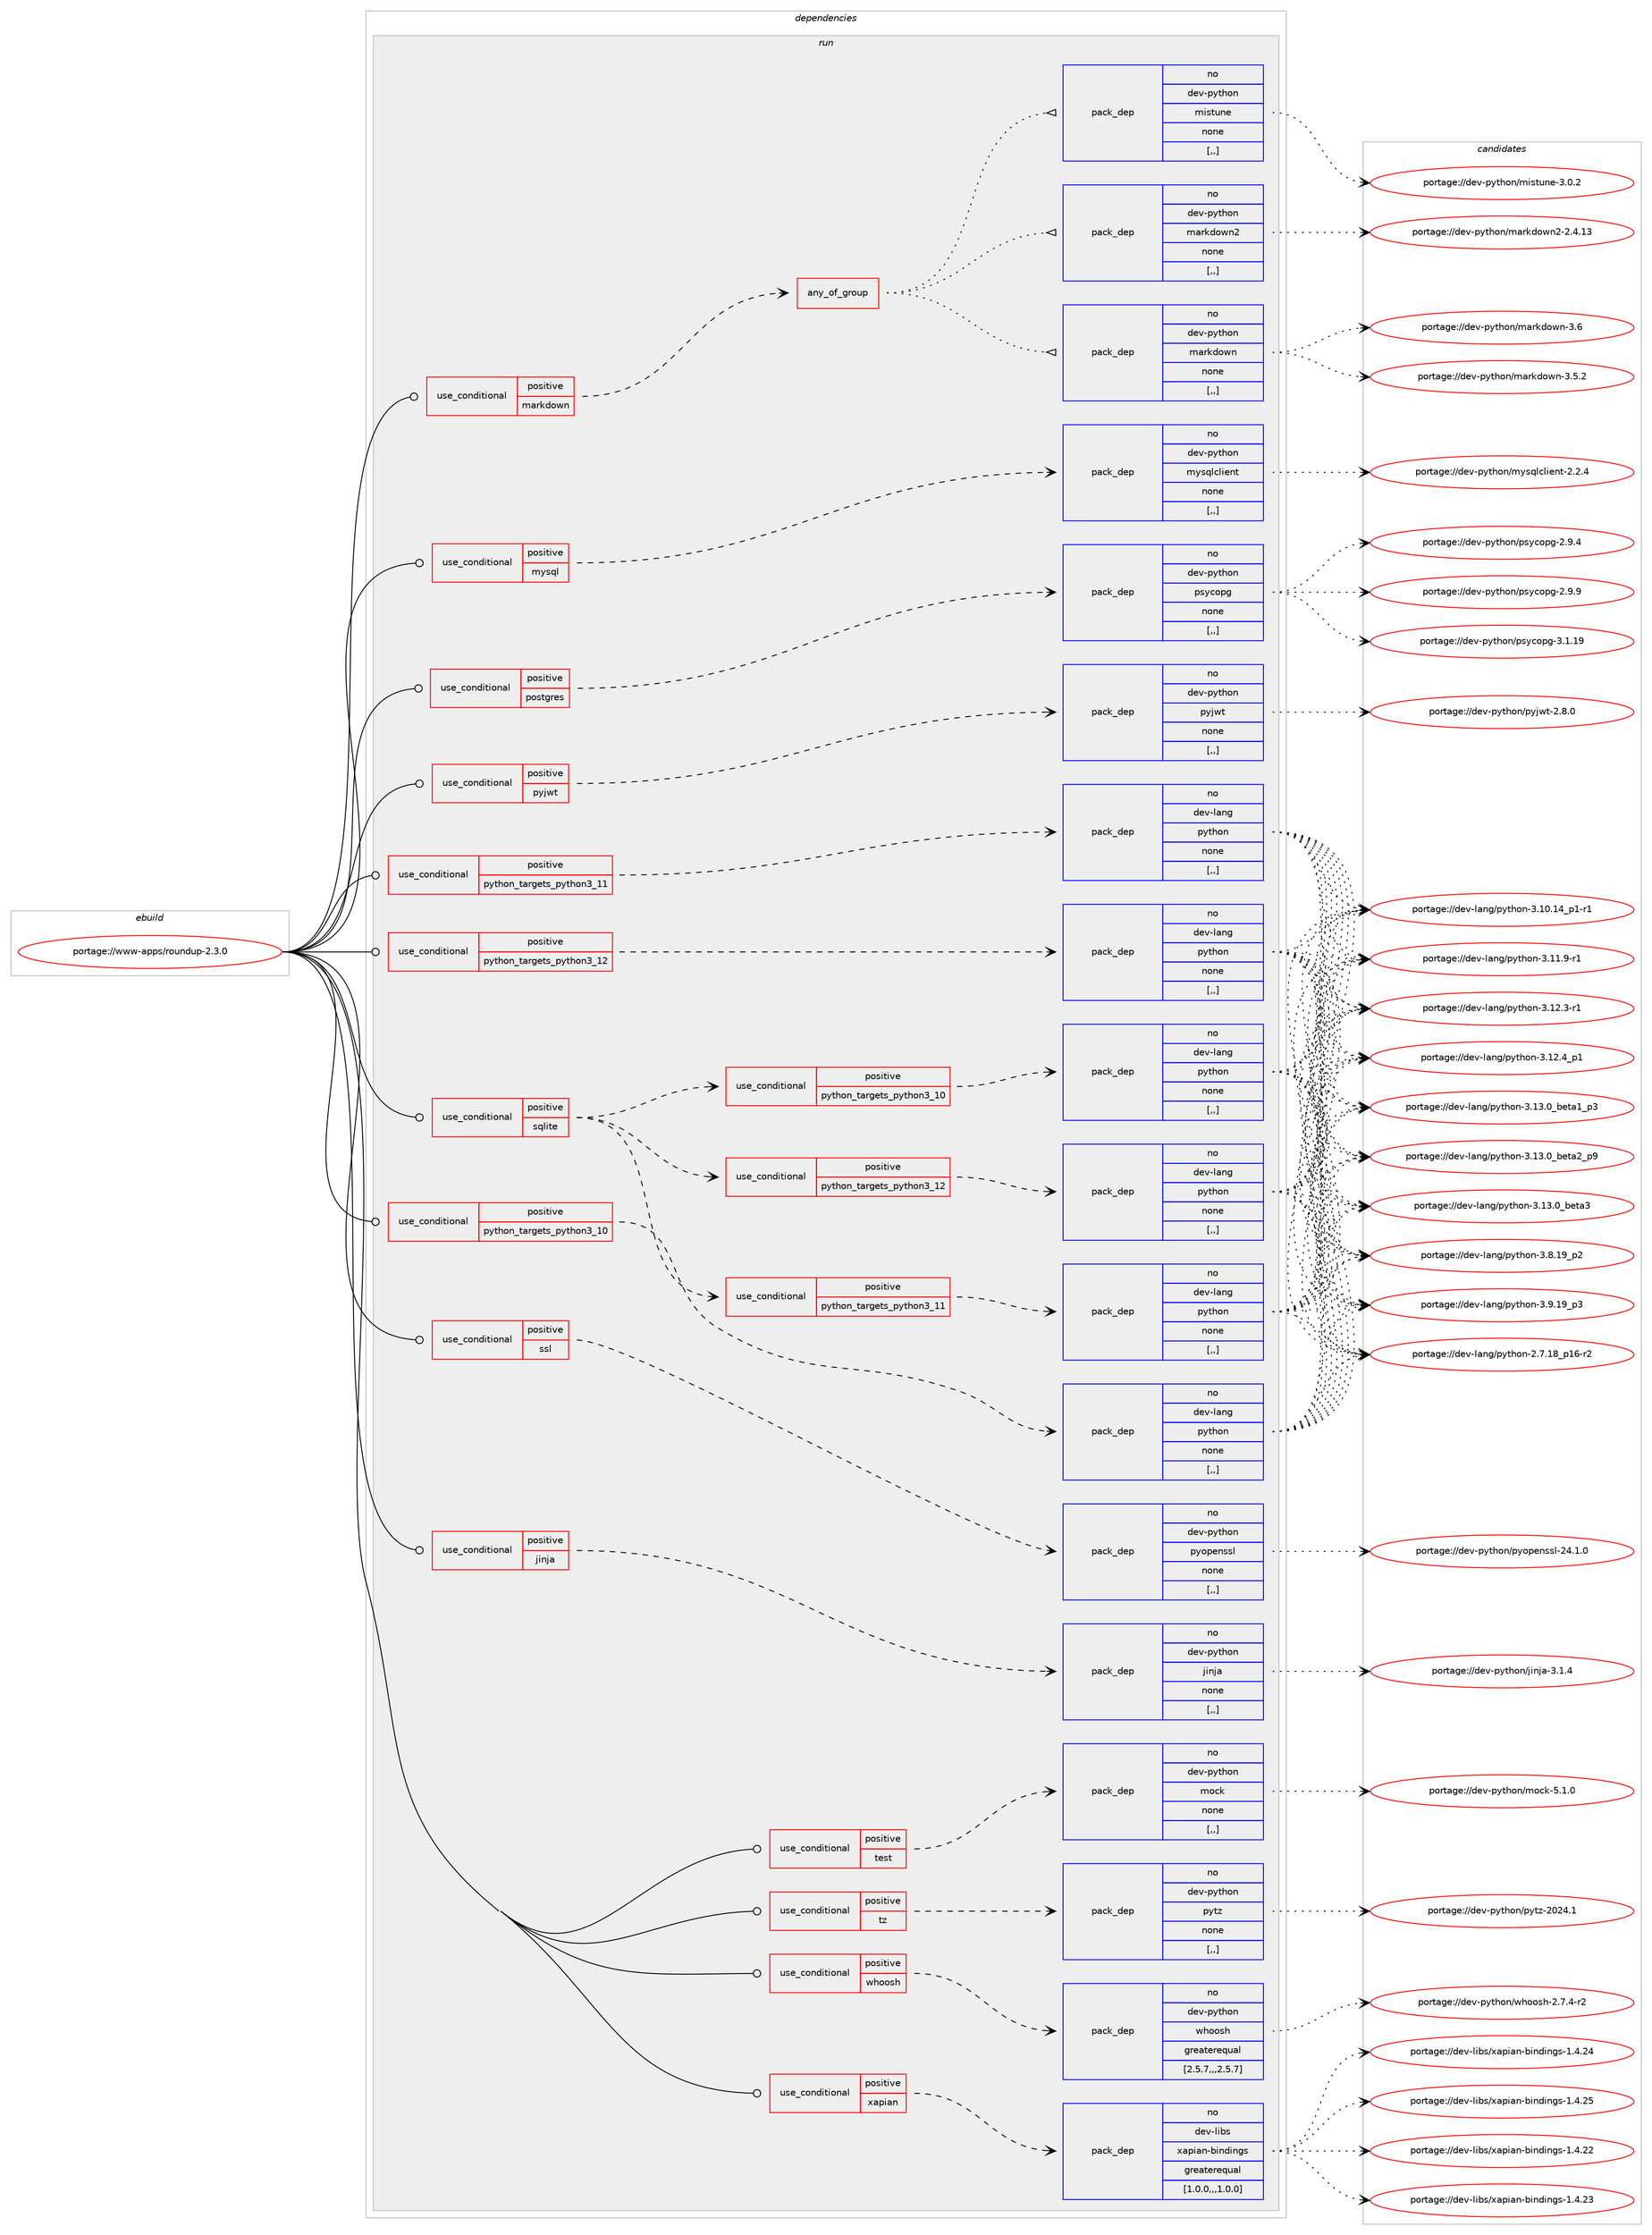 digraph prolog {

# *************
# Graph options
# *************

newrank=true;
concentrate=true;
compound=true;
graph [rankdir=LR,fontname=Helvetica,fontsize=10,ranksep=1.5];#, ranksep=2.5, nodesep=0.2];
edge  [arrowhead=vee];
node  [fontname=Helvetica,fontsize=10];

# **********
# The ebuild
# **********

subgraph cluster_leftcol {
color=gray;
rank=same;
label=<<i>ebuild</i>>;
id [label="portage://www-apps/roundup-2.3.0", color=red, width=4, href="../www-apps/roundup-2.3.0.svg"];
}

# ****************
# The dependencies
# ****************

subgraph cluster_midcol {
color=gray;
label=<<i>dependencies</i>>;
subgraph cluster_compile {
fillcolor="#eeeeee";
style=filled;
label=<<i>compile</i>>;
}
subgraph cluster_compileandrun {
fillcolor="#eeeeee";
style=filled;
label=<<i>compile and run</i>>;
}
subgraph cluster_run {
fillcolor="#eeeeee";
style=filled;
label=<<i>run</i>>;
subgraph cond116481 {
dependency437905 [label=<<TABLE BORDER="0" CELLBORDER="1" CELLSPACING="0" CELLPADDING="4"><TR><TD ROWSPAN="3" CELLPADDING="10">use_conditional</TD></TR><TR><TD>positive</TD></TR><TR><TD>jinja</TD></TR></TABLE>>, shape=none, color=red];
subgraph pack318194 {
dependency437906 [label=<<TABLE BORDER="0" CELLBORDER="1" CELLSPACING="0" CELLPADDING="4" WIDTH="220"><TR><TD ROWSPAN="6" CELLPADDING="30">pack_dep</TD></TR><TR><TD WIDTH="110">no</TD></TR><TR><TD>dev-python</TD></TR><TR><TD>jinja</TD></TR><TR><TD>none</TD></TR><TR><TD>[,,]</TD></TR></TABLE>>, shape=none, color=blue];
}
dependency437905:e -> dependency437906:w [weight=20,style="dashed",arrowhead="vee"];
}
id:e -> dependency437905:w [weight=20,style="solid",arrowhead="odot"];
subgraph cond116482 {
dependency437907 [label=<<TABLE BORDER="0" CELLBORDER="1" CELLSPACING="0" CELLPADDING="4"><TR><TD ROWSPAN="3" CELLPADDING="10">use_conditional</TD></TR><TR><TD>positive</TD></TR><TR><TD>markdown</TD></TR></TABLE>>, shape=none, color=red];
subgraph any3028 {
dependency437908 [label=<<TABLE BORDER="0" CELLBORDER="1" CELLSPACING="0" CELLPADDING="4"><TR><TD CELLPADDING="10">any_of_group</TD></TR></TABLE>>, shape=none, color=red];subgraph pack318195 {
dependency437909 [label=<<TABLE BORDER="0" CELLBORDER="1" CELLSPACING="0" CELLPADDING="4" WIDTH="220"><TR><TD ROWSPAN="6" CELLPADDING="30">pack_dep</TD></TR><TR><TD WIDTH="110">no</TD></TR><TR><TD>dev-python</TD></TR><TR><TD>markdown</TD></TR><TR><TD>none</TD></TR><TR><TD>[,,]</TD></TR></TABLE>>, shape=none, color=blue];
}
dependency437908:e -> dependency437909:w [weight=20,style="dotted",arrowhead="oinv"];
subgraph pack318196 {
dependency437910 [label=<<TABLE BORDER="0" CELLBORDER="1" CELLSPACING="0" CELLPADDING="4" WIDTH="220"><TR><TD ROWSPAN="6" CELLPADDING="30">pack_dep</TD></TR><TR><TD WIDTH="110">no</TD></TR><TR><TD>dev-python</TD></TR><TR><TD>markdown2</TD></TR><TR><TD>none</TD></TR><TR><TD>[,,]</TD></TR></TABLE>>, shape=none, color=blue];
}
dependency437908:e -> dependency437910:w [weight=20,style="dotted",arrowhead="oinv"];
subgraph pack318197 {
dependency437911 [label=<<TABLE BORDER="0" CELLBORDER="1" CELLSPACING="0" CELLPADDING="4" WIDTH="220"><TR><TD ROWSPAN="6" CELLPADDING="30">pack_dep</TD></TR><TR><TD WIDTH="110">no</TD></TR><TR><TD>dev-python</TD></TR><TR><TD>mistune</TD></TR><TR><TD>none</TD></TR><TR><TD>[,,]</TD></TR></TABLE>>, shape=none, color=blue];
}
dependency437908:e -> dependency437911:w [weight=20,style="dotted",arrowhead="oinv"];
}
dependency437907:e -> dependency437908:w [weight=20,style="dashed",arrowhead="vee"];
}
id:e -> dependency437907:w [weight=20,style="solid",arrowhead="odot"];
subgraph cond116483 {
dependency437912 [label=<<TABLE BORDER="0" CELLBORDER="1" CELLSPACING="0" CELLPADDING="4"><TR><TD ROWSPAN="3" CELLPADDING="10">use_conditional</TD></TR><TR><TD>positive</TD></TR><TR><TD>mysql</TD></TR></TABLE>>, shape=none, color=red];
subgraph pack318198 {
dependency437913 [label=<<TABLE BORDER="0" CELLBORDER="1" CELLSPACING="0" CELLPADDING="4" WIDTH="220"><TR><TD ROWSPAN="6" CELLPADDING="30">pack_dep</TD></TR><TR><TD WIDTH="110">no</TD></TR><TR><TD>dev-python</TD></TR><TR><TD>mysqlclient</TD></TR><TR><TD>none</TD></TR><TR><TD>[,,]</TD></TR></TABLE>>, shape=none, color=blue];
}
dependency437912:e -> dependency437913:w [weight=20,style="dashed",arrowhead="vee"];
}
id:e -> dependency437912:w [weight=20,style="solid",arrowhead="odot"];
subgraph cond116484 {
dependency437914 [label=<<TABLE BORDER="0" CELLBORDER="1" CELLSPACING="0" CELLPADDING="4"><TR><TD ROWSPAN="3" CELLPADDING="10">use_conditional</TD></TR><TR><TD>positive</TD></TR><TR><TD>postgres</TD></TR></TABLE>>, shape=none, color=red];
subgraph pack318199 {
dependency437915 [label=<<TABLE BORDER="0" CELLBORDER="1" CELLSPACING="0" CELLPADDING="4" WIDTH="220"><TR><TD ROWSPAN="6" CELLPADDING="30">pack_dep</TD></TR><TR><TD WIDTH="110">no</TD></TR><TR><TD>dev-python</TD></TR><TR><TD>psycopg</TD></TR><TR><TD>none</TD></TR><TR><TD>[,,]</TD></TR></TABLE>>, shape=none, color=blue];
}
dependency437914:e -> dependency437915:w [weight=20,style="dashed",arrowhead="vee"];
}
id:e -> dependency437914:w [weight=20,style="solid",arrowhead="odot"];
subgraph cond116485 {
dependency437916 [label=<<TABLE BORDER="0" CELLBORDER="1" CELLSPACING="0" CELLPADDING="4"><TR><TD ROWSPAN="3" CELLPADDING="10">use_conditional</TD></TR><TR><TD>positive</TD></TR><TR><TD>pyjwt</TD></TR></TABLE>>, shape=none, color=red];
subgraph pack318200 {
dependency437917 [label=<<TABLE BORDER="0" CELLBORDER="1" CELLSPACING="0" CELLPADDING="4" WIDTH="220"><TR><TD ROWSPAN="6" CELLPADDING="30">pack_dep</TD></TR><TR><TD WIDTH="110">no</TD></TR><TR><TD>dev-python</TD></TR><TR><TD>pyjwt</TD></TR><TR><TD>none</TD></TR><TR><TD>[,,]</TD></TR></TABLE>>, shape=none, color=blue];
}
dependency437916:e -> dependency437917:w [weight=20,style="dashed",arrowhead="vee"];
}
id:e -> dependency437916:w [weight=20,style="solid",arrowhead="odot"];
subgraph cond116486 {
dependency437918 [label=<<TABLE BORDER="0" CELLBORDER="1" CELLSPACING="0" CELLPADDING="4"><TR><TD ROWSPAN="3" CELLPADDING="10">use_conditional</TD></TR><TR><TD>positive</TD></TR><TR><TD>python_targets_python3_10</TD></TR></TABLE>>, shape=none, color=red];
subgraph pack318201 {
dependency437919 [label=<<TABLE BORDER="0" CELLBORDER="1" CELLSPACING="0" CELLPADDING="4" WIDTH="220"><TR><TD ROWSPAN="6" CELLPADDING="30">pack_dep</TD></TR><TR><TD WIDTH="110">no</TD></TR><TR><TD>dev-lang</TD></TR><TR><TD>python</TD></TR><TR><TD>none</TD></TR><TR><TD>[,,]</TD></TR></TABLE>>, shape=none, color=blue];
}
dependency437918:e -> dependency437919:w [weight=20,style="dashed",arrowhead="vee"];
}
id:e -> dependency437918:w [weight=20,style="solid",arrowhead="odot"];
subgraph cond116487 {
dependency437920 [label=<<TABLE BORDER="0" CELLBORDER="1" CELLSPACING="0" CELLPADDING="4"><TR><TD ROWSPAN="3" CELLPADDING="10">use_conditional</TD></TR><TR><TD>positive</TD></TR><TR><TD>python_targets_python3_11</TD></TR></TABLE>>, shape=none, color=red];
subgraph pack318202 {
dependency437921 [label=<<TABLE BORDER="0" CELLBORDER="1" CELLSPACING="0" CELLPADDING="4" WIDTH="220"><TR><TD ROWSPAN="6" CELLPADDING="30">pack_dep</TD></TR><TR><TD WIDTH="110">no</TD></TR><TR><TD>dev-lang</TD></TR><TR><TD>python</TD></TR><TR><TD>none</TD></TR><TR><TD>[,,]</TD></TR></TABLE>>, shape=none, color=blue];
}
dependency437920:e -> dependency437921:w [weight=20,style="dashed",arrowhead="vee"];
}
id:e -> dependency437920:w [weight=20,style="solid",arrowhead="odot"];
subgraph cond116488 {
dependency437922 [label=<<TABLE BORDER="0" CELLBORDER="1" CELLSPACING="0" CELLPADDING="4"><TR><TD ROWSPAN="3" CELLPADDING="10">use_conditional</TD></TR><TR><TD>positive</TD></TR><TR><TD>python_targets_python3_12</TD></TR></TABLE>>, shape=none, color=red];
subgraph pack318203 {
dependency437923 [label=<<TABLE BORDER="0" CELLBORDER="1" CELLSPACING="0" CELLPADDING="4" WIDTH="220"><TR><TD ROWSPAN="6" CELLPADDING="30">pack_dep</TD></TR><TR><TD WIDTH="110">no</TD></TR><TR><TD>dev-lang</TD></TR><TR><TD>python</TD></TR><TR><TD>none</TD></TR><TR><TD>[,,]</TD></TR></TABLE>>, shape=none, color=blue];
}
dependency437922:e -> dependency437923:w [weight=20,style="dashed",arrowhead="vee"];
}
id:e -> dependency437922:w [weight=20,style="solid",arrowhead="odot"];
subgraph cond116489 {
dependency437924 [label=<<TABLE BORDER="0" CELLBORDER="1" CELLSPACING="0" CELLPADDING="4"><TR><TD ROWSPAN="3" CELLPADDING="10">use_conditional</TD></TR><TR><TD>positive</TD></TR><TR><TD>sqlite</TD></TR></TABLE>>, shape=none, color=red];
subgraph cond116490 {
dependency437925 [label=<<TABLE BORDER="0" CELLBORDER="1" CELLSPACING="0" CELLPADDING="4"><TR><TD ROWSPAN="3" CELLPADDING="10">use_conditional</TD></TR><TR><TD>positive</TD></TR><TR><TD>python_targets_python3_10</TD></TR></TABLE>>, shape=none, color=red];
subgraph pack318204 {
dependency437926 [label=<<TABLE BORDER="0" CELLBORDER="1" CELLSPACING="0" CELLPADDING="4" WIDTH="220"><TR><TD ROWSPAN="6" CELLPADDING="30">pack_dep</TD></TR><TR><TD WIDTH="110">no</TD></TR><TR><TD>dev-lang</TD></TR><TR><TD>python</TD></TR><TR><TD>none</TD></TR><TR><TD>[,,]</TD></TR></TABLE>>, shape=none, color=blue];
}
dependency437925:e -> dependency437926:w [weight=20,style="dashed",arrowhead="vee"];
}
dependency437924:e -> dependency437925:w [weight=20,style="dashed",arrowhead="vee"];
subgraph cond116491 {
dependency437927 [label=<<TABLE BORDER="0" CELLBORDER="1" CELLSPACING="0" CELLPADDING="4"><TR><TD ROWSPAN="3" CELLPADDING="10">use_conditional</TD></TR><TR><TD>positive</TD></TR><TR><TD>python_targets_python3_11</TD></TR></TABLE>>, shape=none, color=red];
subgraph pack318205 {
dependency437928 [label=<<TABLE BORDER="0" CELLBORDER="1" CELLSPACING="0" CELLPADDING="4" WIDTH="220"><TR><TD ROWSPAN="6" CELLPADDING="30">pack_dep</TD></TR><TR><TD WIDTH="110">no</TD></TR><TR><TD>dev-lang</TD></TR><TR><TD>python</TD></TR><TR><TD>none</TD></TR><TR><TD>[,,]</TD></TR></TABLE>>, shape=none, color=blue];
}
dependency437927:e -> dependency437928:w [weight=20,style="dashed",arrowhead="vee"];
}
dependency437924:e -> dependency437927:w [weight=20,style="dashed",arrowhead="vee"];
subgraph cond116492 {
dependency437929 [label=<<TABLE BORDER="0" CELLBORDER="1" CELLSPACING="0" CELLPADDING="4"><TR><TD ROWSPAN="3" CELLPADDING="10">use_conditional</TD></TR><TR><TD>positive</TD></TR><TR><TD>python_targets_python3_12</TD></TR></TABLE>>, shape=none, color=red];
subgraph pack318206 {
dependency437930 [label=<<TABLE BORDER="0" CELLBORDER="1" CELLSPACING="0" CELLPADDING="4" WIDTH="220"><TR><TD ROWSPAN="6" CELLPADDING="30">pack_dep</TD></TR><TR><TD WIDTH="110">no</TD></TR><TR><TD>dev-lang</TD></TR><TR><TD>python</TD></TR><TR><TD>none</TD></TR><TR><TD>[,,]</TD></TR></TABLE>>, shape=none, color=blue];
}
dependency437929:e -> dependency437930:w [weight=20,style="dashed",arrowhead="vee"];
}
dependency437924:e -> dependency437929:w [weight=20,style="dashed",arrowhead="vee"];
}
id:e -> dependency437924:w [weight=20,style="solid",arrowhead="odot"];
subgraph cond116493 {
dependency437931 [label=<<TABLE BORDER="0" CELLBORDER="1" CELLSPACING="0" CELLPADDING="4"><TR><TD ROWSPAN="3" CELLPADDING="10">use_conditional</TD></TR><TR><TD>positive</TD></TR><TR><TD>ssl</TD></TR></TABLE>>, shape=none, color=red];
subgraph pack318207 {
dependency437932 [label=<<TABLE BORDER="0" CELLBORDER="1" CELLSPACING="0" CELLPADDING="4" WIDTH="220"><TR><TD ROWSPAN="6" CELLPADDING="30">pack_dep</TD></TR><TR><TD WIDTH="110">no</TD></TR><TR><TD>dev-python</TD></TR><TR><TD>pyopenssl</TD></TR><TR><TD>none</TD></TR><TR><TD>[,,]</TD></TR></TABLE>>, shape=none, color=blue];
}
dependency437931:e -> dependency437932:w [weight=20,style="dashed",arrowhead="vee"];
}
id:e -> dependency437931:w [weight=20,style="solid",arrowhead="odot"];
subgraph cond116494 {
dependency437933 [label=<<TABLE BORDER="0" CELLBORDER="1" CELLSPACING="0" CELLPADDING="4"><TR><TD ROWSPAN="3" CELLPADDING="10">use_conditional</TD></TR><TR><TD>positive</TD></TR><TR><TD>test</TD></TR></TABLE>>, shape=none, color=red];
subgraph pack318208 {
dependency437934 [label=<<TABLE BORDER="0" CELLBORDER="1" CELLSPACING="0" CELLPADDING="4" WIDTH="220"><TR><TD ROWSPAN="6" CELLPADDING="30">pack_dep</TD></TR><TR><TD WIDTH="110">no</TD></TR><TR><TD>dev-python</TD></TR><TR><TD>mock</TD></TR><TR><TD>none</TD></TR><TR><TD>[,,]</TD></TR></TABLE>>, shape=none, color=blue];
}
dependency437933:e -> dependency437934:w [weight=20,style="dashed",arrowhead="vee"];
}
id:e -> dependency437933:w [weight=20,style="solid",arrowhead="odot"];
subgraph cond116495 {
dependency437935 [label=<<TABLE BORDER="0" CELLBORDER="1" CELLSPACING="0" CELLPADDING="4"><TR><TD ROWSPAN="3" CELLPADDING="10">use_conditional</TD></TR><TR><TD>positive</TD></TR><TR><TD>tz</TD></TR></TABLE>>, shape=none, color=red];
subgraph pack318209 {
dependency437936 [label=<<TABLE BORDER="0" CELLBORDER="1" CELLSPACING="0" CELLPADDING="4" WIDTH="220"><TR><TD ROWSPAN="6" CELLPADDING="30">pack_dep</TD></TR><TR><TD WIDTH="110">no</TD></TR><TR><TD>dev-python</TD></TR><TR><TD>pytz</TD></TR><TR><TD>none</TD></TR><TR><TD>[,,]</TD></TR></TABLE>>, shape=none, color=blue];
}
dependency437935:e -> dependency437936:w [weight=20,style="dashed",arrowhead="vee"];
}
id:e -> dependency437935:w [weight=20,style="solid",arrowhead="odot"];
subgraph cond116496 {
dependency437937 [label=<<TABLE BORDER="0" CELLBORDER="1" CELLSPACING="0" CELLPADDING="4"><TR><TD ROWSPAN="3" CELLPADDING="10">use_conditional</TD></TR><TR><TD>positive</TD></TR><TR><TD>whoosh</TD></TR></TABLE>>, shape=none, color=red];
subgraph pack318210 {
dependency437938 [label=<<TABLE BORDER="0" CELLBORDER="1" CELLSPACING="0" CELLPADDING="4" WIDTH="220"><TR><TD ROWSPAN="6" CELLPADDING="30">pack_dep</TD></TR><TR><TD WIDTH="110">no</TD></TR><TR><TD>dev-python</TD></TR><TR><TD>whoosh</TD></TR><TR><TD>greaterequal</TD></TR><TR><TD>[2.5.7,,,2.5.7]</TD></TR></TABLE>>, shape=none, color=blue];
}
dependency437937:e -> dependency437938:w [weight=20,style="dashed",arrowhead="vee"];
}
id:e -> dependency437937:w [weight=20,style="solid",arrowhead="odot"];
subgraph cond116497 {
dependency437939 [label=<<TABLE BORDER="0" CELLBORDER="1" CELLSPACING="0" CELLPADDING="4"><TR><TD ROWSPAN="3" CELLPADDING="10">use_conditional</TD></TR><TR><TD>positive</TD></TR><TR><TD>xapian</TD></TR></TABLE>>, shape=none, color=red];
subgraph pack318211 {
dependency437940 [label=<<TABLE BORDER="0" CELLBORDER="1" CELLSPACING="0" CELLPADDING="4" WIDTH="220"><TR><TD ROWSPAN="6" CELLPADDING="30">pack_dep</TD></TR><TR><TD WIDTH="110">no</TD></TR><TR><TD>dev-libs</TD></TR><TR><TD>xapian-bindings</TD></TR><TR><TD>greaterequal</TD></TR><TR><TD>[1.0.0,,,1.0.0]</TD></TR></TABLE>>, shape=none, color=blue];
}
dependency437939:e -> dependency437940:w [weight=20,style="dashed",arrowhead="vee"];
}
id:e -> dependency437939:w [weight=20,style="solid",arrowhead="odot"];
}
}

# **************
# The candidates
# **************

subgraph cluster_choices {
rank=same;
color=gray;
label=<<i>candidates</i>>;

subgraph choice318194 {
color=black;
nodesep=1;
choice100101118451121211161041111104710610511010697455146494652 [label="portage://dev-python/jinja-3.1.4", color=red, width=4,href="../dev-python/jinja-3.1.4.svg"];
dependency437906:e -> choice100101118451121211161041111104710610511010697455146494652:w [style=dotted,weight="100"];
}
subgraph choice318195 {
color=black;
nodesep=1;
choice100101118451121211161041111104710997114107100111119110455146534650 [label="portage://dev-python/markdown-3.5.2", color=red, width=4,href="../dev-python/markdown-3.5.2.svg"];
choice10010111845112121116104111110471099711410710011111911045514654 [label="portage://dev-python/markdown-3.6", color=red, width=4,href="../dev-python/markdown-3.6.svg"];
dependency437909:e -> choice100101118451121211161041111104710997114107100111119110455146534650:w [style=dotted,weight="100"];
dependency437909:e -> choice10010111845112121116104111110471099711410710011111911045514654:w [style=dotted,weight="100"];
}
subgraph choice318196 {
color=black;
nodesep=1;
choice1001011184511212111610411111047109971141071001111191105045504652464951 [label="portage://dev-python/markdown2-2.4.13", color=red, width=4,href="../dev-python/markdown2-2.4.13.svg"];
dependency437910:e -> choice1001011184511212111610411111047109971141071001111191105045504652464951:w [style=dotted,weight="100"];
}
subgraph choice318197 {
color=black;
nodesep=1;
choice1001011184511212111610411111047109105115116117110101455146484650 [label="portage://dev-python/mistune-3.0.2", color=red, width=4,href="../dev-python/mistune-3.0.2.svg"];
dependency437911:e -> choice1001011184511212111610411111047109105115116117110101455146484650:w [style=dotted,weight="100"];
}
subgraph choice318198 {
color=black;
nodesep=1;
choice100101118451121211161041111104710912111511310899108105101110116455046504652 [label="portage://dev-python/mysqlclient-2.2.4", color=red, width=4,href="../dev-python/mysqlclient-2.2.4.svg"];
dependency437913:e -> choice100101118451121211161041111104710912111511310899108105101110116455046504652:w [style=dotted,weight="100"];
}
subgraph choice318199 {
color=black;
nodesep=1;
choice100101118451121211161041111104711211512199111112103455046574652 [label="portage://dev-python/psycopg-2.9.4", color=red, width=4,href="../dev-python/psycopg-2.9.4.svg"];
choice100101118451121211161041111104711211512199111112103455046574657 [label="portage://dev-python/psycopg-2.9.9", color=red, width=4,href="../dev-python/psycopg-2.9.9.svg"];
choice10010111845112121116104111110471121151219911111210345514649464957 [label="portage://dev-python/psycopg-3.1.19", color=red, width=4,href="../dev-python/psycopg-3.1.19.svg"];
dependency437915:e -> choice100101118451121211161041111104711211512199111112103455046574652:w [style=dotted,weight="100"];
dependency437915:e -> choice100101118451121211161041111104711211512199111112103455046574657:w [style=dotted,weight="100"];
dependency437915:e -> choice10010111845112121116104111110471121151219911111210345514649464957:w [style=dotted,weight="100"];
}
subgraph choice318200 {
color=black;
nodesep=1;
choice1001011184511212111610411111047112121106119116455046564648 [label="portage://dev-python/pyjwt-2.8.0", color=red, width=4,href="../dev-python/pyjwt-2.8.0.svg"];
dependency437917:e -> choice1001011184511212111610411111047112121106119116455046564648:w [style=dotted,weight="100"];
}
subgraph choice318201 {
color=black;
nodesep=1;
choice100101118451089711010347112121116104111110455046554649569511249544511450 [label="portage://dev-lang/python-2.7.18_p16-r2", color=red, width=4,href="../dev-lang/python-2.7.18_p16-r2.svg"];
choice100101118451089711010347112121116104111110455146494846495295112494511449 [label="portage://dev-lang/python-3.10.14_p1-r1", color=red, width=4,href="../dev-lang/python-3.10.14_p1-r1.svg"];
choice100101118451089711010347112121116104111110455146494946574511449 [label="portage://dev-lang/python-3.11.9-r1", color=red, width=4,href="../dev-lang/python-3.11.9-r1.svg"];
choice100101118451089711010347112121116104111110455146495046514511449 [label="portage://dev-lang/python-3.12.3-r1", color=red, width=4,href="../dev-lang/python-3.12.3-r1.svg"];
choice100101118451089711010347112121116104111110455146495046529511249 [label="portage://dev-lang/python-3.12.4_p1", color=red, width=4,href="../dev-lang/python-3.12.4_p1.svg"];
choice10010111845108971101034711212111610411111045514649514648959810111697499511251 [label="portage://dev-lang/python-3.13.0_beta1_p3", color=red, width=4,href="../dev-lang/python-3.13.0_beta1_p3.svg"];
choice10010111845108971101034711212111610411111045514649514648959810111697509511257 [label="portage://dev-lang/python-3.13.0_beta2_p9", color=red, width=4,href="../dev-lang/python-3.13.0_beta2_p9.svg"];
choice1001011184510897110103471121211161041111104551464951464895981011169751 [label="portage://dev-lang/python-3.13.0_beta3", color=red, width=4,href="../dev-lang/python-3.13.0_beta3.svg"];
choice100101118451089711010347112121116104111110455146564649579511250 [label="portage://dev-lang/python-3.8.19_p2", color=red, width=4,href="../dev-lang/python-3.8.19_p2.svg"];
choice100101118451089711010347112121116104111110455146574649579511251 [label="portage://dev-lang/python-3.9.19_p3", color=red, width=4,href="../dev-lang/python-3.9.19_p3.svg"];
dependency437919:e -> choice100101118451089711010347112121116104111110455046554649569511249544511450:w [style=dotted,weight="100"];
dependency437919:e -> choice100101118451089711010347112121116104111110455146494846495295112494511449:w [style=dotted,weight="100"];
dependency437919:e -> choice100101118451089711010347112121116104111110455146494946574511449:w [style=dotted,weight="100"];
dependency437919:e -> choice100101118451089711010347112121116104111110455146495046514511449:w [style=dotted,weight="100"];
dependency437919:e -> choice100101118451089711010347112121116104111110455146495046529511249:w [style=dotted,weight="100"];
dependency437919:e -> choice10010111845108971101034711212111610411111045514649514648959810111697499511251:w [style=dotted,weight="100"];
dependency437919:e -> choice10010111845108971101034711212111610411111045514649514648959810111697509511257:w [style=dotted,weight="100"];
dependency437919:e -> choice1001011184510897110103471121211161041111104551464951464895981011169751:w [style=dotted,weight="100"];
dependency437919:e -> choice100101118451089711010347112121116104111110455146564649579511250:w [style=dotted,weight="100"];
dependency437919:e -> choice100101118451089711010347112121116104111110455146574649579511251:w [style=dotted,weight="100"];
}
subgraph choice318202 {
color=black;
nodesep=1;
choice100101118451089711010347112121116104111110455046554649569511249544511450 [label="portage://dev-lang/python-2.7.18_p16-r2", color=red, width=4,href="../dev-lang/python-2.7.18_p16-r2.svg"];
choice100101118451089711010347112121116104111110455146494846495295112494511449 [label="portage://dev-lang/python-3.10.14_p1-r1", color=red, width=4,href="../dev-lang/python-3.10.14_p1-r1.svg"];
choice100101118451089711010347112121116104111110455146494946574511449 [label="portage://dev-lang/python-3.11.9-r1", color=red, width=4,href="../dev-lang/python-3.11.9-r1.svg"];
choice100101118451089711010347112121116104111110455146495046514511449 [label="portage://dev-lang/python-3.12.3-r1", color=red, width=4,href="../dev-lang/python-3.12.3-r1.svg"];
choice100101118451089711010347112121116104111110455146495046529511249 [label="portage://dev-lang/python-3.12.4_p1", color=red, width=4,href="../dev-lang/python-3.12.4_p1.svg"];
choice10010111845108971101034711212111610411111045514649514648959810111697499511251 [label="portage://dev-lang/python-3.13.0_beta1_p3", color=red, width=4,href="../dev-lang/python-3.13.0_beta1_p3.svg"];
choice10010111845108971101034711212111610411111045514649514648959810111697509511257 [label="portage://dev-lang/python-3.13.0_beta2_p9", color=red, width=4,href="../dev-lang/python-3.13.0_beta2_p9.svg"];
choice1001011184510897110103471121211161041111104551464951464895981011169751 [label="portage://dev-lang/python-3.13.0_beta3", color=red, width=4,href="../dev-lang/python-3.13.0_beta3.svg"];
choice100101118451089711010347112121116104111110455146564649579511250 [label="portage://dev-lang/python-3.8.19_p2", color=red, width=4,href="../dev-lang/python-3.8.19_p2.svg"];
choice100101118451089711010347112121116104111110455146574649579511251 [label="portage://dev-lang/python-3.9.19_p3", color=red, width=4,href="../dev-lang/python-3.9.19_p3.svg"];
dependency437921:e -> choice100101118451089711010347112121116104111110455046554649569511249544511450:w [style=dotted,weight="100"];
dependency437921:e -> choice100101118451089711010347112121116104111110455146494846495295112494511449:w [style=dotted,weight="100"];
dependency437921:e -> choice100101118451089711010347112121116104111110455146494946574511449:w [style=dotted,weight="100"];
dependency437921:e -> choice100101118451089711010347112121116104111110455146495046514511449:w [style=dotted,weight="100"];
dependency437921:e -> choice100101118451089711010347112121116104111110455146495046529511249:w [style=dotted,weight="100"];
dependency437921:e -> choice10010111845108971101034711212111610411111045514649514648959810111697499511251:w [style=dotted,weight="100"];
dependency437921:e -> choice10010111845108971101034711212111610411111045514649514648959810111697509511257:w [style=dotted,weight="100"];
dependency437921:e -> choice1001011184510897110103471121211161041111104551464951464895981011169751:w [style=dotted,weight="100"];
dependency437921:e -> choice100101118451089711010347112121116104111110455146564649579511250:w [style=dotted,weight="100"];
dependency437921:e -> choice100101118451089711010347112121116104111110455146574649579511251:w [style=dotted,weight="100"];
}
subgraph choice318203 {
color=black;
nodesep=1;
choice100101118451089711010347112121116104111110455046554649569511249544511450 [label="portage://dev-lang/python-2.7.18_p16-r2", color=red, width=4,href="../dev-lang/python-2.7.18_p16-r2.svg"];
choice100101118451089711010347112121116104111110455146494846495295112494511449 [label="portage://dev-lang/python-3.10.14_p1-r1", color=red, width=4,href="../dev-lang/python-3.10.14_p1-r1.svg"];
choice100101118451089711010347112121116104111110455146494946574511449 [label="portage://dev-lang/python-3.11.9-r1", color=red, width=4,href="../dev-lang/python-3.11.9-r1.svg"];
choice100101118451089711010347112121116104111110455146495046514511449 [label="portage://dev-lang/python-3.12.3-r1", color=red, width=4,href="../dev-lang/python-3.12.3-r1.svg"];
choice100101118451089711010347112121116104111110455146495046529511249 [label="portage://dev-lang/python-3.12.4_p1", color=red, width=4,href="../dev-lang/python-3.12.4_p1.svg"];
choice10010111845108971101034711212111610411111045514649514648959810111697499511251 [label="portage://dev-lang/python-3.13.0_beta1_p3", color=red, width=4,href="../dev-lang/python-3.13.0_beta1_p3.svg"];
choice10010111845108971101034711212111610411111045514649514648959810111697509511257 [label="portage://dev-lang/python-3.13.0_beta2_p9", color=red, width=4,href="../dev-lang/python-3.13.0_beta2_p9.svg"];
choice1001011184510897110103471121211161041111104551464951464895981011169751 [label="portage://dev-lang/python-3.13.0_beta3", color=red, width=4,href="../dev-lang/python-3.13.0_beta3.svg"];
choice100101118451089711010347112121116104111110455146564649579511250 [label="portage://dev-lang/python-3.8.19_p2", color=red, width=4,href="../dev-lang/python-3.8.19_p2.svg"];
choice100101118451089711010347112121116104111110455146574649579511251 [label="portage://dev-lang/python-3.9.19_p3", color=red, width=4,href="../dev-lang/python-3.9.19_p3.svg"];
dependency437923:e -> choice100101118451089711010347112121116104111110455046554649569511249544511450:w [style=dotted,weight="100"];
dependency437923:e -> choice100101118451089711010347112121116104111110455146494846495295112494511449:w [style=dotted,weight="100"];
dependency437923:e -> choice100101118451089711010347112121116104111110455146494946574511449:w [style=dotted,weight="100"];
dependency437923:e -> choice100101118451089711010347112121116104111110455146495046514511449:w [style=dotted,weight="100"];
dependency437923:e -> choice100101118451089711010347112121116104111110455146495046529511249:w [style=dotted,weight="100"];
dependency437923:e -> choice10010111845108971101034711212111610411111045514649514648959810111697499511251:w [style=dotted,weight="100"];
dependency437923:e -> choice10010111845108971101034711212111610411111045514649514648959810111697509511257:w [style=dotted,weight="100"];
dependency437923:e -> choice1001011184510897110103471121211161041111104551464951464895981011169751:w [style=dotted,weight="100"];
dependency437923:e -> choice100101118451089711010347112121116104111110455146564649579511250:w [style=dotted,weight="100"];
dependency437923:e -> choice100101118451089711010347112121116104111110455146574649579511251:w [style=dotted,weight="100"];
}
subgraph choice318204 {
color=black;
nodesep=1;
choice100101118451089711010347112121116104111110455046554649569511249544511450 [label="portage://dev-lang/python-2.7.18_p16-r2", color=red, width=4,href="../dev-lang/python-2.7.18_p16-r2.svg"];
choice100101118451089711010347112121116104111110455146494846495295112494511449 [label="portage://dev-lang/python-3.10.14_p1-r1", color=red, width=4,href="../dev-lang/python-3.10.14_p1-r1.svg"];
choice100101118451089711010347112121116104111110455146494946574511449 [label="portage://dev-lang/python-3.11.9-r1", color=red, width=4,href="../dev-lang/python-3.11.9-r1.svg"];
choice100101118451089711010347112121116104111110455146495046514511449 [label="portage://dev-lang/python-3.12.3-r1", color=red, width=4,href="../dev-lang/python-3.12.3-r1.svg"];
choice100101118451089711010347112121116104111110455146495046529511249 [label="portage://dev-lang/python-3.12.4_p1", color=red, width=4,href="../dev-lang/python-3.12.4_p1.svg"];
choice10010111845108971101034711212111610411111045514649514648959810111697499511251 [label="portage://dev-lang/python-3.13.0_beta1_p3", color=red, width=4,href="../dev-lang/python-3.13.0_beta1_p3.svg"];
choice10010111845108971101034711212111610411111045514649514648959810111697509511257 [label="portage://dev-lang/python-3.13.0_beta2_p9", color=red, width=4,href="../dev-lang/python-3.13.0_beta2_p9.svg"];
choice1001011184510897110103471121211161041111104551464951464895981011169751 [label="portage://dev-lang/python-3.13.0_beta3", color=red, width=4,href="../dev-lang/python-3.13.0_beta3.svg"];
choice100101118451089711010347112121116104111110455146564649579511250 [label="portage://dev-lang/python-3.8.19_p2", color=red, width=4,href="../dev-lang/python-3.8.19_p2.svg"];
choice100101118451089711010347112121116104111110455146574649579511251 [label="portage://dev-lang/python-3.9.19_p3", color=red, width=4,href="../dev-lang/python-3.9.19_p3.svg"];
dependency437926:e -> choice100101118451089711010347112121116104111110455046554649569511249544511450:w [style=dotted,weight="100"];
dependency437926:e -> choice100101118451089711010347112121116104111110455146494846495295112494511449:w [style=dotted,weight="100"];
dependency437926:e -> choice100101118451089711010347112121116104111110455146494946574511449:w [style=dotted,weight="100"];
dependency437926:e -> choice100101118451089711010347112121116104111110455146495046514511449:w [style=dotted,weight="100"];
dependency437926:e -> choice100101118451089711010347112121116104111110455146495046529511249:w [style=dotted,weight="100"];
dependency437926:e -> choice10010111845108971101034711212111610411111045514649514648959810111697499511251:w [style=dotted,weight="100"];
dependency437926:e -> choice10010111845108971101034711212111610411111045514649514648959810111697509511257:w [style=dotted,weight="100"];
dependency437926:e -> choice1001011184510897110103471121211161041111104551464951464895981011169751:w [style=dotted,weight="100"];
dependency437926:e -> choice100101118451089711010347112121116104111110455146564649579511250:w [style=dotted,weight="100"];
dependency437926:e -> choice100101118451089711010347112121116104111110455146574649579511251:w [style=dotted,weight="100"];
}
subgraph choice318205 {
color=black;
nodesep=1;
choice100101118451089711010347112121116104111110455046554649569511249544511450 [label="portage://dev-lang/python-2.7.18_p16-r2", color=red, width=4,href="../dev-lang/python-2.7.18_p16-r2.svg"];
choice100101118451089711010347112121116104111110455146494846495295112494511449 [label="portage://dev-lang/python-3.10.14_p1-r1", color=red, width=4,href="../dev-lang/python-3.10.14_p1-r1.svg"];
choice100101118451089711010347112121116104111110455146494946574511449 [label="portage://dev-lang/python-3.11.9-r1", color=red, width=4,href="../dev-lang/python-3.11.9-r1.svg"];
choice100101118451089711010347112121116104111110455146495046514511449 [label="portage://dev-lang/python-3.12.3-r1", color=red, width=4,href="../dev-lang/python-3.12.3-r1.svg"];
choice100101118451089711010347112121116104111110455146495046529511249 [label="portage://dev-lang/python-3.12.4_p1", color=red, width=4,href="../dev-lang/python-3.12.4_p1.svg"];
choice10010111845108971101034711212111610411111045514649514648959810111697499511251 [label="portage://dev-lang/python-3.13.0_beta1_p3", color=red, width=4,href="../dev-lang/python-3.13.0_beta1_p3.svg"];
choice10010111845108971101034711212111610411111045514649514648959810111697509511257 [label="portage://dev-lang/python-3.13.0_beta2_p9", color=red, width=4,href="../dev-lang/python-3.13.0_beta2_p9.svg"];
choice1001011184510897110103471121211161041111104551464951464895981011169751 [label="portage://dev-lang/python-3.13.0_beta3", color=red, width=4,href="../dev-lang/python-3.13.0_beta3.svg"];
choice100101118451089711010347112121116104111110455146564649579511250 [label="portage://dev-lang/python-3.8.19_p2", color=red, width=4,href="../dev-lang/python-3.8.19_p2.svg"];
choice100101118451089711010347112121116104111110455146574649579511251 [label="portage://dev-lang/python-3.9.19_p3", color=red, width=4,href="../dev-lang/python-3.9.19_p3.svg"];
dependency437928:e -> choice100101118451089711010347112121116104111110455046554649569511249544511450:w [style=dotted,weight="100"];
dependency437928:e -> choice100101118451089711010347112121116104111110455146494846495295112494511449:w [style=dotted,weight="100"];
dependency437928:e -> choice100101118451089711010347112121116104111110455146494946574511449:w [style=dotted,weight="100"];
dependency437928:e -> choice100101118451089711010347112121116104111110455146495046514511449:w [style=dotted,weight="100"];
dependency437928:e -> choice100101118451089711010347112121116104111110455146495046529511249:w [style=dotted,weight="100"];
dependency437928:e -> choice10010111845108971101034711212111610411111045514649514648959810111697499511251:w [style=dotted,weight="100"];
dependency437928:e -> choice10010111845108971101034711212111610411111045514649514648959810111697509511257:w [style=dotted,weight="100"];
dependency437928:e -> choice1001011184510897110103471121211161041111104551464951464895981011169751:w [style=dotted,weight="100"];
dependency437928:e -> choice100101118451089711010347112121116104111110455146564649579511250:w [style=dotted,weight="100"];
dependency437928:e -> choice100101118451089711010347112121116104111110455146574649579511251:w [style=dotted,weight="100"];
}
subgraph choice318206 {
color=black;
nodesep=1;
choice100101118451089711010347112121116104111110455046554649569511249544511450 [label="portage://dev-lang/python-2.7.18_p16-r2", color=red, width=4,href="../dev-lang/python-2.7.18_p16-r2.svg"];
choice100101118451089711010347112121116104111110455146494846495295112494511449 [label="portage://dev-lang/python-3.10.14_p1-r1", color=red, width=4,href="../dev-lang/python-3.10.14_p1-r1.svg"];
choice100101118451089711010347112121116104111110455146494946574511449 [label="portage://dev-lang/python-3.11.9-r1", color=red, width=4,href="../dev-lang/python-3.11.9-r1.svg"];
choice100101118451089711010347112121116104111110455146495046514511449 [label="portage://dev-lang/python-3.12.3-r1", color=red, width=4,href="../dev-lang/python-3.12.3-r1.svg"];
choice100101118451089711010347112121116104111110455146495046529511249 [label="portage://dev-lang/python-3.12.4_p1", color=red, width=4,href="../dev-lang/python-3.12.4_p1.svg"];
choice10010111845108971101034711212111610411111045514649514648959810111697499511251 [label="portage://dev-lang/python-3.13.0_beta1_p3", color=red, width=4,href="../dev-lang/python-3.13.0_beta1_p3.svg"];
choice10010111845108971101034711212111610411111045514649514648959810111697509511257 [label="portage://dev-lang/python-3.13.0_beta2_p9", color=red, width=4,href="../dev-lang/python-3.13.0_beta2_p9.svg"];
choice1001011184510897110103471121211161041111104551464951464895981011169751 [label="portage://dev-lang/python-3.13.0_beta3", color=red, width=4,href="../dev-lang/python-3.13.0_beta3.svg"];
choice100101118451089711010347112121116104111110455146564649579511250 [label="portage://dev-lang/python-3.8.19_p2", color=red, width=4,href="../dev-lang/python-3.8.19_p2.svg"];
choice100101118451089711010347112121116104111110455146574649579511251 [label="portage://dev-lang/python-3.9.19_p3", color=red, width=4,href="../dev-lang/python-3.9.19_p3.svg"];
dependency437930:e -> choice100101118451089711010347112121116104111110455046554649569511249544511450:w [style=dotted,weight="100"];
dependency437930:e -> choice100101118451089711010347112121116104111110455146494846495295112494511449:w [style=dotted,weight="100"];
dependency437930:e -> choice100101118451089711010347112121116104111110455146494946574511449:w [style=dotted,weight="100"];
dependency437930:e -> choice100101118451089711010347112121116104111110455146495046514511449:w [style=dotted,weight="100"];
dependency437930:e -> choice100101118451089711010347112121116104111110455146495046529511249:w [style=dotted,weight="100"];
dependency437930:e -> choice10010111845108971101034711212111610411111045514649514648959810111697499511251:w [style=dotted,weight="100"];
dependency437930:e -> choice10010111845108971101034711212111610411111045514649514648959810111697509511257:w [style=dotted,weight="100"];
dependency437930:e -> choice1001011184510897110103471121211161041111104551464951464895981011169751:w [style=dotted,weight="100"];
dependency437930:e -> choice100101118451089711010347112121116104111110455146564649579511250:w [style=dotted,weight="100"];
dependency437930:e -> choice100101118451089711010347112121116104111110455146574649579511251:w [style=dotted,weight="100"];
}
subgraph choice318207 {
color=black;
nodesep=1;
choice100101118451121211161041111104711212111111210111011511510845505246494648 [label="portage://dev-python/pyopenssl-24.1.0", color=red, width=4,href="../dev-python/pyopenssl-24.1.0.svg"];
dependency437932:e -> choice100101118451121211161041111104711212111111210111011511510845505246494648:w [style=dotted,weight="100"];
}
subgraph choice318208 {
color=black;
nodesep=1;
choice100101118451121211161041111104710911199107455346494648 [label="portage://dev-python/mock-5.1.0", color=red, width=4,href="../dev-python/mock-5.1.0.svg"];
dependency437934:e -> choice100101118451121211161041111104710911199107455346494648:w [style=dotted,weight="100"];
}
subgraph choice318209 {
color=black;
nodesep=1;
choice100101118451121211161041111104711212111612245504850524649 [label="portage://dev-python/pytz-2024.1", color=red, width=4,href="../dev-python/pytz-2024.1.svg"];
dependency437936:e -> choice100101118451121211161041111104711212111612245504850524649:w [style=dotted,weight="100"];
}
subgraph choice318210 {
color=black;
nodesep=1;
choice10010111845112121116104111110471191041111111151044550465546524511450 [label="portage://dev-python/whoosh-2.7.4-r2", color=red, width=4,href="../dev-python/whoosh-2.7.4-r2.svg"];
dependency437938:e -> choice10010111845112121116104111110471191041111111151044550465546524511450:w [style=dotted,weight="100"];
}
subgraph choice318211 {
color=black;
nodesep=1;
choice1001011184510810598115471209711210597110459810511010010511010311545494652465050 [label="portage://dev-libs/xapian-bindings-1.4.22", color=red, width=4,href="../dev-libs/xapian-bindings-1.4.22.svg"];
choice1001011184510810598115471209711210597110459810511010010511010311545494652465051 [label="portage://dev-libs/xapian-bindings-1.4.23", color=red, width=4,href="../dev-libs/xapian-bindings-1.4.23.svg"];
choice1001011184510810598115471209711210597110459810511010010511010311545494652465052 [label="portage://dev-libs/xapian-bindings-1.4.24", color=red, width=4,href="../dev-libs/xapian-bindings-1.4.24.svg"];
choice1001011184510810598115471209711210597110459810511010010511010311545494652465053 [label="portage://dev-libs/xapian-bindings-1.4.25", color=red, width=4,href="../dev-libs/xapian-bindings-1.4.25.svg"];
dependency437940:e -> choice1001011184510810598115471209711210597110459810511010010511010311545494652465050:w [style=dotted,weight="100"];
dependency437940:e -> choice1001011184510810598115471209711210597110459810511010010511010311545494652465051:w [style=dotted,weight="100"];
dependency437940:e -> choice1001011184510810598115471209711210597110459810511010010511010311545494652465052:w [style=dotted,weight="100"];
dependency437940:e -> choice1001011184510810598115471209711210597110459810511010010511010311545494652465053:w [style=dotted,weight="100"];
}
}

}

